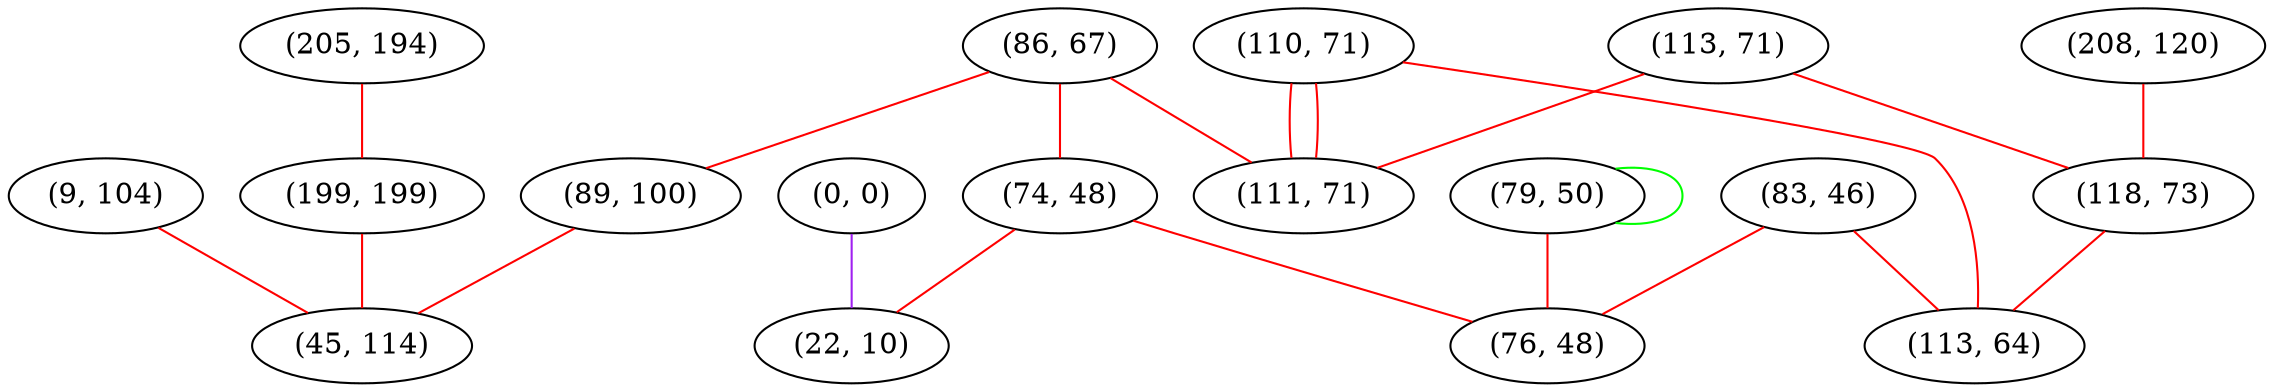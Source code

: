 graph "" {
"(86, 67)";
"(208, 120)";
"(205, 194)";
"(89, 100)";
"(113, 71)";
"(74, 48)";
"(9, 104)";
"(110, 71)";
"(199, 199)";
"(83, 46)";
"(118, 73)";
"(0, 0)";
"(45, 114)";
"(111, 71)";
"(79, 50)";
"(76, 48)";
"(22, 10)";
"(113, 64)";
"(86, 67)" -- "(74, 48)"  [color=red, key=0, weight=1];
"(86, 67)" -- "(111, 71)"  [color=red, key=0, weight=1];
"(86, 67)" -- "(89, 100)"  [color=red, key=0, weight=1];
"(208, 120)" -- "(118, 73)"  [color=red, key=0, weight=1];
"(205, 194)" -- "(199, 199)"  [color=red, key=0, weight=1];
"(89, 100)" -- "(45, 114)"  [color=red, key=0, weight=1];
"(113, 71)" -- "(118, 73)"  [color=red, key=0, weight=1];
"(113, 71)" -- "(111, 71)"  [color=red, key=0, weight=1];
"(74, 48)" -- "(22, 10)"  [color=red, key=0, weight=1];
"(74, 48)" -- "(76, 48)"  [color=red, key=0, weight=1];
"(9, 104)" -- "(45, 114)"  [color=red, key=0, weight=1];
"(110, 71)" -- "(113, 64)"  [color=red, key=0, weight=1];
"(110, 71)" -- "(111, 71)"  [color=red, key=0, weight=1];
"(110, 71)" -- "(111, 71)"  [color=red, key=1, weight=1];
"(199, 199)" -- "(45, 114)"  [color=red, key=0, weight=1];
"(83, 46)" -- "(113, 64)"  [color=red, key=0, weight=1];
"(83, 46)" -- "(76, 48)"  [color=red, key=0, weight=1];
"(118, 73)" -- "(113, 64)"  [color=red, key=0, weight=1];
"(0, 0)" -- "(22, 10)"  [color=purple, key=0, weight=4];
"(79, 50)" -- "(79, 50)"  [color=green, key=0, weight=2];
"(79, 50)" -- "(76, 48)"  [color=red, key=0, weight=1];
}
